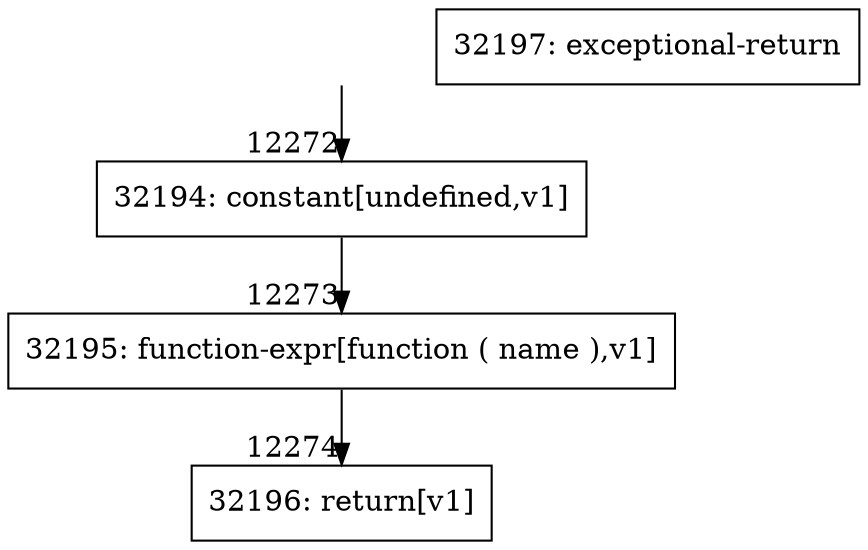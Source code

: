 digraph {
rankdir="TD"
BB_entry956[shape=none,label=""];
BB_entry956 -> BB12272 [tailport=s, headport=n, headlabel="    12272"]
BB12272 [shape=record label="{32194: constant[undefined,v1]}" ] 
BB12272 -> BB12273 [tailport=s, headport=n, headlabel="      12273"]
BB12273 [shape=record label="{32195: function-expr[function ( name ),v1]}" ] 
BB12273 -> BB12274 [tailport=s, headport=n, headlabel="      12274"]
BB12274 [shape=record label="{32196: return[v1]}" ] 
BB12275 [shape=record label="{32197: exceptional-return}" ] 
//#$~ 18091
}
